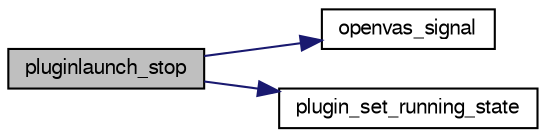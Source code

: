 digraph G
{
  bgcolor="transparent";
  edge [fontname="FreeSans",fontsize="10",labelfontname="FreeSans",labelfontsize="10"];
  node [fontname="FreeSans",fontsize="10",shape=record];
  rankdir=LR;
  Node1 [label="pluginlaunch_stop",height=0.2,width=0.4,color="black", fillcolor="grey75", style="filled" fontcolor="black"];
  Node1 -> Node2 [color="midnightblue",fontsize="10",style="solid",fontname="FreeSans"];
  Node2 [label="openvas_signal",height=0.2,width=0.4,color="black",URL="$sighand_8c.html#a79924eec27b80a8b35a2d7eee432da0c"];
  Node1 -> Node3 [color="midnightblue",fontsize="10",style="solid",fontname="FreeSans"];
  Node3 [label="plugin_set_running_state",height=0.2,width=0.4,color="black",URL="$pluginscheduler_8c.html#a0009aa6c7d451e7c50fd5589dcc5a998"];
}
